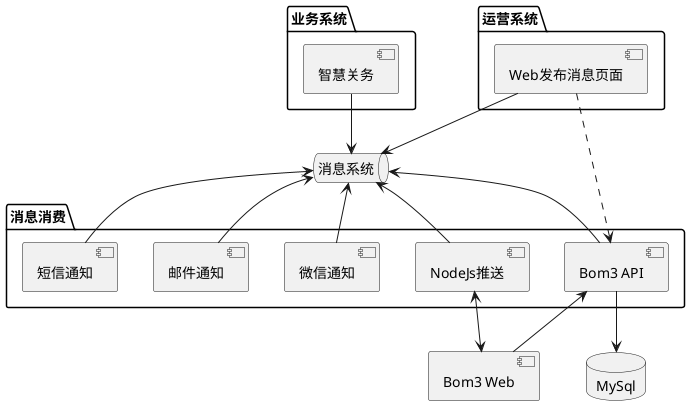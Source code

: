 @startuml

package "运营系统" {
  [Web发布消息页面]
} 

package "业务系统" {
   [智慧关务]
}

queue 消息系统 

package "消息消费" {
  [NodeJs推送]
  [Bom3 API]
  [邮件通知]
  [短信通知]
  [微信通知]
}
 
database "MySql" {
}


[Web发布消息页面] --> [消息系统]
[智慧关务] --> 消息系统
消息系统 <-- [NodeJs推送]
消息系统 <-- [Bom3 API]
消息系统 <-- [邮件通知]
消息系统 <-- [短信通知]
消息系统 <-- [微信通知]
[Bom3 API] --> MySql
[Bom3 API] <-- [Bom3 Web] 
[NodeJs推送] <--> [Bom3 Web] 

[Web发布消息页面] ..> [Bom3 API] 

@enduml